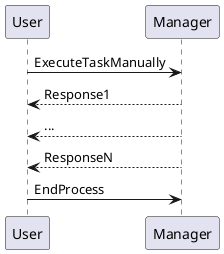 @startuml

@startuml
User -> Manager: ExecuteTaskManually
Manager --> User: Response1
Manager --> User: ...
Manager --> User: ResponseN
User -> Manager: EndProcess

@enduml



@enduml
